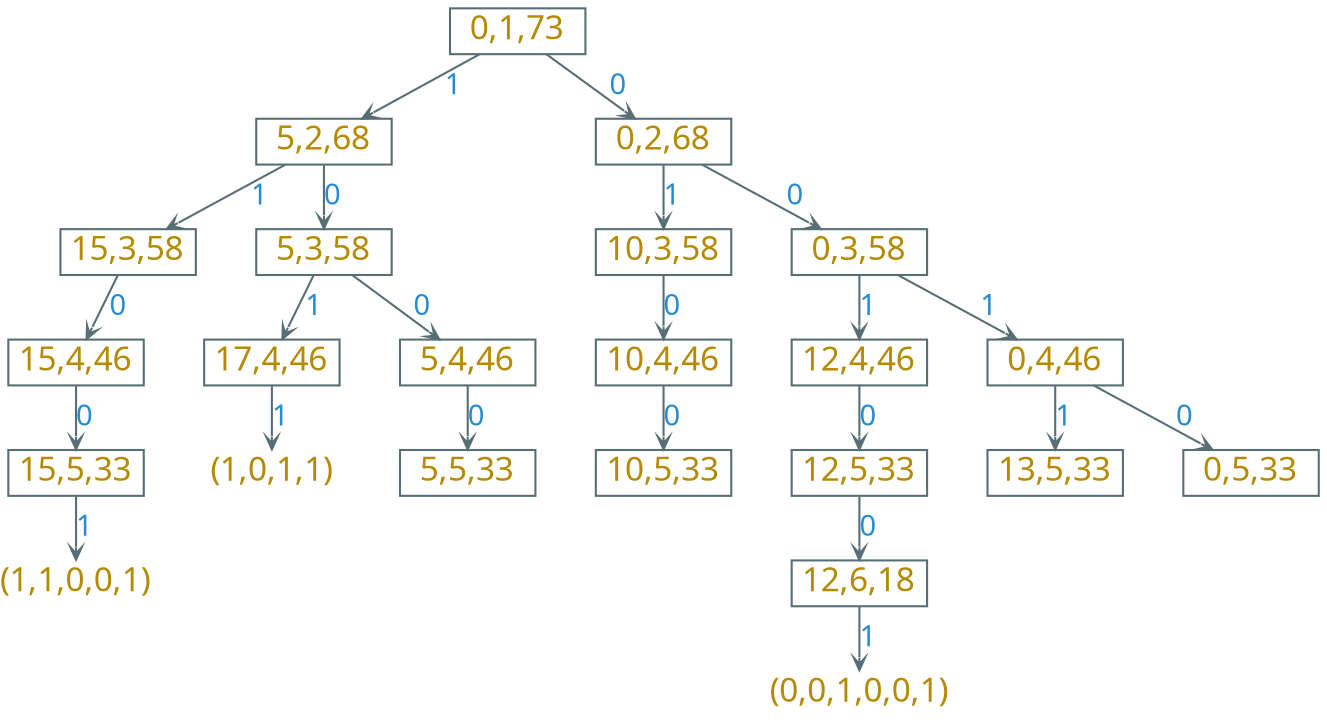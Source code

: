 digraph g {
    bgcolor=transparent
    rankdir=TB
    graph [nodesep=0.4, ranksep=0.2]
    node [shape=box, color="#586e75", fixedsize=true, width=0.9, height=0.3, fontcolor="#b58900", fontsize=16, fontname="LXGWWenKai"]
    edge [arrowhead=vee, color="#586e75", fontcolor="#268bd2", fontsize=14, fontname="LXGWWenKai" arrowsize=0.6]

    "0,1,73" -> "5,2,68" [label=1]
    "0,1,73" -> "0,2,68" [label=0]

    "5,2,68" -> "15,3,58" [label=1]
    "5,2,68" -> "5,3,58" [label=0]

    "15,3,58" -> "15,4,46" [label=0]

    "15,4,46" -> "15,5,33" [label=0]

    node [shape=plaintext]
    "15,5,33" -> "(1,1,0,0,1)" [label=1]

    node [shape=box]
    "5,3,58" -> "17,4,46" [label=1]
    "5,3,58" -> "5,4,46" [label=0]

    node [shape=plaintext]
    "17,4,46" -> "(1,0,1,1)" [label=1]

    node [shape=box]
    "5,4,46" -> "5,5,33" [label=0]

    "0,2,68" -> "10,3,58" [label=1]
    "0,2,68" -> "0,3,58" [label=0]

    "10,3,58" -> "10,4,46" [label=0]
    "10,4,46" -> "10,5,33" [label=0]

    "0,3,58" -> "12,4,46" [label=1]
    "0,3,58" -> "0,4,46" [label=1]

    "12,4,46" -> "12,5,33" [label=0]
    "12,5,33" -> "12,6,18" [label=0]

    node [shape=plaintext]
    "12,6,18" -> "(0,0,1,0,0,1)" [label=1]

    node [shape=box]
    "0,4,46" -> "13,5,33" [label=1]
    "0,4,46" -> "0,5,33" [label=0]

    node [shape=plaintext]
}